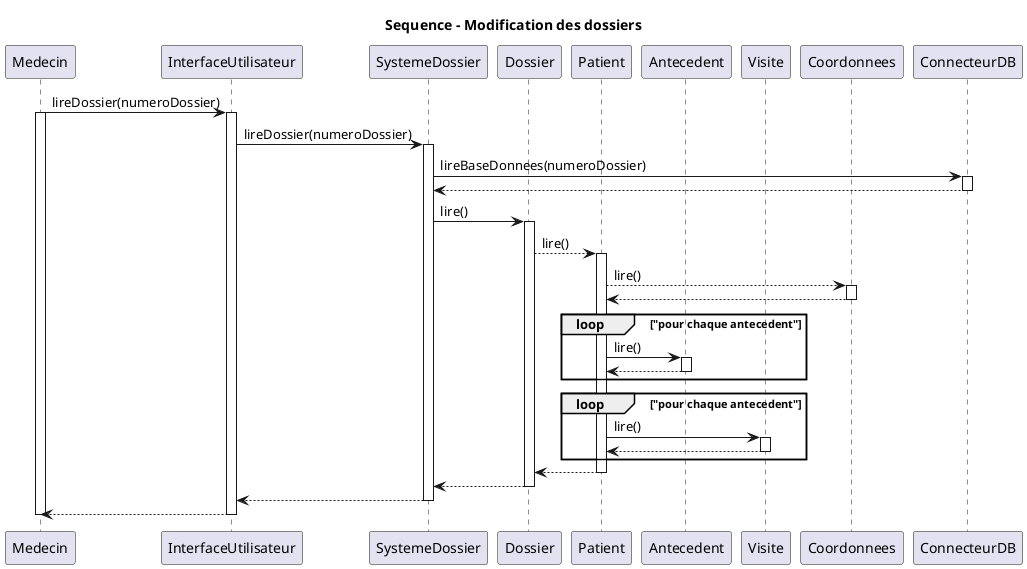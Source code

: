 @startuml sequenceModificationPatient

title Sequence - Modification des dossiers

participant Medecin as M
participant InterfaceUtilisateur as U
participant SystemeDossier as S
participant Dossier as D
participant Patient as P
participant Antecedent as A
participant Visite as V
participant Coordonnees as C
participant ConnecteurDB as DB


M -> U: lireDossier(numeroDossier)
activate M
activate U
U -> S: lireDossier(numeroDossier)
activate S

S -> DB: lireBaseDonnees(numeroDossier)
activate DB
DB --> S
deactivate DB


S -> D: lire()
activate D
D --> P: lire()
activate P
P --> C: lire()
activate C
C --> P
deactivate C



loop "pour chaque antecedent"
  P -> A: lire()
  activate A
  A --> P
  deactivate A
end loop

loop "pour chaque antecedent"
  P -> V: lire()
  activate V
  V --> P
  deactivate V
end loop

P --> D
deactivate P
D --> S
deactivate D

S --> U
deactivate S
U --> M
deactivate U
deactivate M

@enduml
